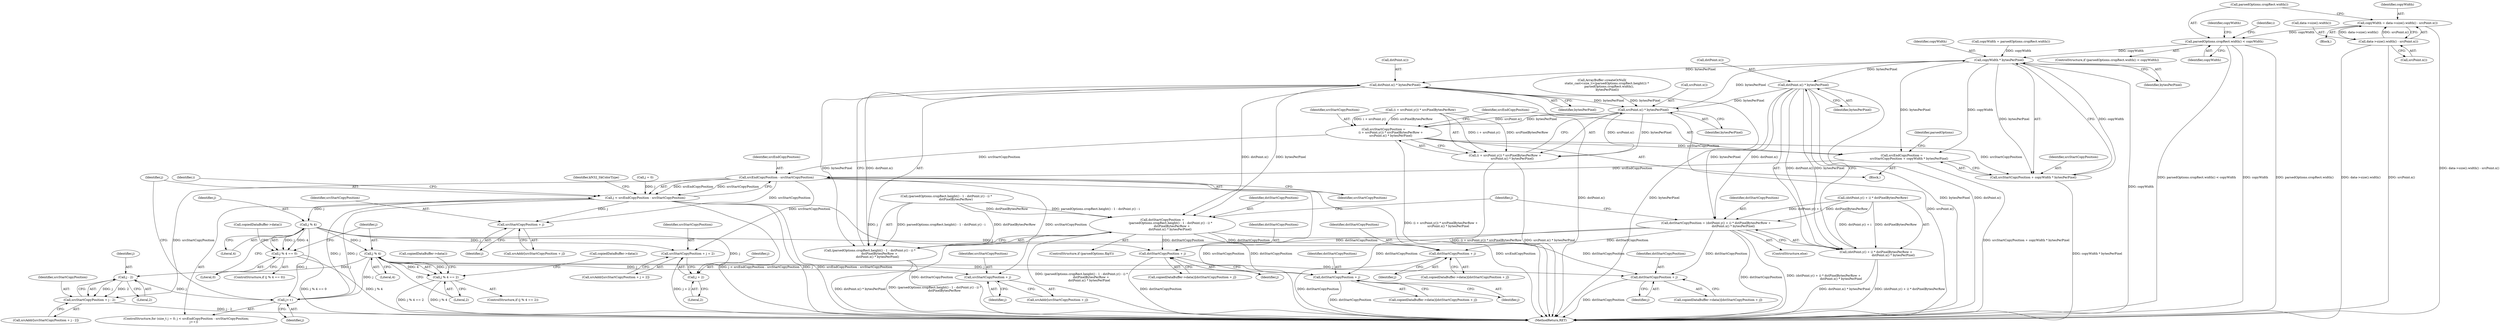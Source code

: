 digraph "0_Chrome_d59a4441697f6253e7dc3f7ae5caad6e5fd2c778@API" {
"1000275" [label="(Call,copyWidth = data->size().width() - srcPoint.x())"];
"1000277" [label="(Call,data->size().width() - srcPoint.x())"];
"1000281" [label="(Call,parsedOptions.cropRect.width() < copyWidth)"];
"1000315" [label="(Call,copyWidth * bytesPerPixel)"];
"1000311" [label="(Call,srcEndCopyPosition =\n               srcStartCopyPosition + copyWidth * bytesPerPixel)"];
"1000357" [label="(Call,srcEndCopyPosition - srcStartCopyPosition)"];
"1000355" [label="(Call,j < srcEndCopyPosition - srcStartCopyPosition)"];
"1000360" [label="(Call,j++)"];
"1000370" [label="(Call,j % 4)"];
"1000369" [label="(Call,j % 4 == 0)"];
"1000377" [label="(Call,dstStartCopyPosition + j)"];
"1000382" [label="(Call,srcStartCopyPosition + j + 2)"];
"1000384" [label="(Call,j + 2)"];
"1000390" [label="(Call,j % 4)"];
"1000389" [label="(Call,j % 4 == 2)"];
"1000397" [label="(Call,dstStartCopyPosition + j)"];
"1000404" [label="(Call,j - 2)"];
"1000402" [label="(Call,srcStartCopyPosition + j - 2)"];
"1000411" [label="(Call,dstStartCopyPosition + j)"];
"1000416" [label="(Call,srcStartCopyPosition + j)"];
"1000424" [label="(Call,dstStartCopyPosition + j)"];
"1000429" [label="(Call,srcStartCopyPosition + j)"];
"1000313" [label="(Call,srcStartCopyPosition + copyWidth * bytesPerPixel)"];
"1000335" [label="(Call,dstPoint.x() * bytesPerPixel)"];
"1000307" [label="(Call,srcPoint.x() * bytesPerPixel)"];
"1000299" [label="(Call,srcStartCopyPosition =\n               (i + srcPoint.y()) * srcPixelBytesPerRow +\n               srcPoint.x() * bytesPerPixel)"];
"1000301" [label="(Call,(i + srcPoint.y()) * srcPixelBytesPerRow +\n               srcPoint.x() * bytesPerPixel)"];
"1000323" [label="(Call,dstStartCopyPosition =\n                 (parsedOptions.cropRect.height() - 1 - dstPoint.y() - i) *\n                    dstPixelBytesPerRow +\n                dstPoint.x() * bytesPerPixel)"];
"1000325" [label="(Call,(parsedOptions.cropRect.height() - 1 - dstPoint.y() - i) *\n                    dstPixelBytesPerRow +\n                dstPoint.x() * bytesPerPixel)"];
"1000347" [label="(Call,dstPoint.x() * bytesPerPixel)"];
"1000339" [label="(Call,dstStartCopyPosition = (dstPoint.y() + i) * dstPixelBytesPerRow +\n                                    dstPoint.x() * bytesPerPixel)"];
"1000341" [label="(Call,(dstPoint.y() + i) * dstPixelBytesPerRow +\n                                    dstPoint.x() * bytesPerPixel)"];
"1000357" [label="(Call,srcEndCopyPosition - srcStartCopyPosition)"];
"1000422" [label="(Call,copiedDataBuffer->data()[dstStartCopyPosition + j])"];
"1000371" [label="(Identifier,j)"];
"1000393" [label="(Literal,2)"];
"1000384" [label="(Call,j + 2)"];
"1000378" [label="(Identifier,dstStartCopyPosition)"];
"1000392" [label="(Literal,4)"];
"1000280" [label="(ControlStructure,if (parsedOptions.cropRect.width() < copyWidth))"];
"1000360" [label="(Call,j++)"];
"1000406" [label="(Literal,2)"];
"1000297" [label="(Block,)"];
"1000377" [label="(Call,dstStartCopyPosition + j)"];
"1000275" [label="(Call,copyWidth = data->size().width() - srcPoint.x())"];
"1000281" [label="(Call,parsedOptions.cropRect.width() < copyWidth)"];
"1000391" [label="(Identifier,j)"];
"1000390" [label="(Call,j % 4)"];
"1000396" [label="(Call,copiedDataBuffer->data())"];
"1000282" [label="(Call,parsedOptions.cropRect.width())"];
"1000312" [label="(Identifier,srcEndCopyPosition)"];
"1000398" [label="(Identifier,dstStartCopyPosition)"];
"1000410" [label="(Call,copiedDataBuffer->data())"];
"1000426" [label="(Identifier,j)"];
"1000278" [label="(Call,data->size().width())"];
"1000349" [label="(Identifier,bytesPerPixel)"];
"1000369" [label="(Call,j % 4 == 0)"];
"1000356" [label="(Identifier,j)"];
"1000380" [label="(Call,srcAddr[srcStartCopyPosition + j + 2])"];
"1000594" [label="(MethodReturn,RET)"];
"1000361" [label="(Identifier,j)"];
"1000300" [label="(Identifier,srcStartCopyPosition)"];
"1000382" [label="(Call,srcStartCopyPosition + j + 2)"];
"1000430" [label="(Identifier,srcStartCopyPosition)"];
"1000340" [label="(Identifier,dstStartCopyPosition)"];
"1000373" [label="(Literal,0)"];
"1000277" [label="(Call,data->size().width() - srcPoint.x())"];
"1000376" [label="(Call,copiedDataBuffer->data())"];
"1000339" [label="(Call,dstStartCopyPosition = (dstPoint.y() + i) * dstPixelBytesPerRow +\n                                    dstPoint.x() * bytesPerPixel)"];
"1000418" [label="(Identifier,j)"];
"1000309" [label="(Identifier,bytesPerPixel)"];
"1000283" [label="(Identifier,copyWidth)"];
"1000299" [label="(Call,srcStartCopyPosition =\n               (i + srcPoint.y()) * srcPixelBytesPerRow +\n               srcPoint.x() * bytesPerPixel)"];
"1000290" [label="(Identifier,i)"];
"1000205" [label="(Call,ArrayBuffer::createOrNull(\n          static_cast<size_t>(parsedOptions.cropRect.height()) *\n               parsedOptions.cropRect.width(),\n           bytesPerPixel))"];
"1000412" [label="(Identifier,dstStartCopyPosition)"];
"1000417" [label="(Identifier,srcStartCopyPosition)"];
"1000323" [label="(Call,dstStartCopyPosition =\n                 (parsedOptions.cropRect.height() - 1 - dstPoint.y() - i) *\n                    dstPixelBytesPerRow +\n                dstPoint.x() * bytesPerPixel)"];
"1000427" [label="(Call,srcAddr[srcStartCopyPosition + j])"];
"1000350" [label="(ControlStructure,for (size_t j = 0; j < srcEndCopyPosition - srcStartCopyPosition;\n                j++))"];
"1000307" [label="(Call,srcPoint.x() * bytesPerPixel)"];
"1000385" [label="(Identifier,j)"];
"1000411" [label="(Call,dstStartCopyPosition + j)"];
"1000359" [label="(Identifier,srcStartCopyPosition)"];
"1000399" [label="(Identifier,j)"];
"1000284" [label="(Call,copyWidth = parsedOptions.cropRect.width())"];
"1000375" [label="(Call,copiedDataBuffer->data()[dstStartCopyPosition + j])"];
"1000313" [label="(Call,srcStartCopyPosition + copyWidth * bytesPerPixel)"];
"1000342" [label="(Call,(dstPoint.y() + i) * dstPixelBytesPerRow)"];
"1000324" [label="(Identifier,dstStartCopyPosition)"];
"1000403" [label="(Identifier,srcStartCopyPosition)"];
"1000352" [label="(Call,j = 0)"];
"1000370" [label="(Call,j % 4)"];
"1000302" [label="(Call,(i + srcPoint.y()) * srcPixelBytesPerRow)"];
"1000311" [label="(Call,srcEndCopyPosition =\n               srcStartCopyPosition + copyWidth * bytesPerPixel)"];
"1000424" [label="(Call,dstStartCopyPosition + j)"];
"1000413" [label="(Identifier,j)"];
"1000315" [label="(Call,copyWidth * bytesPerPixel)"];
"1000279" [label="(Call,srcPoint.x())"];
"1000317" [label="(Identifier,bytesPerPixel)"];
"1000395" [label="(Call,copiedDataBuffer->data()[dstStartCopyPosition + j])"];
"1000296" [label="(Identifier,i)"];
"1000358" [label="(Identifier,srcEndCopyPosition)"];
"1000314" [label="(Identifier,srcStartCopyPosition)"];
"1000338" [label="(ControlStructure,else)"];
"1000348" [label="(Call,dstPoint.x())"];
"1000429" [label="(Call,srcStartCopyPosition + j)"];
"1000325" [label="(Call,(parsedOptions.cropRect.height() - 1 - dstPoint.y() - i) *\n                    dstPixelBytesPerRow +\n                dstPoint.x() * bytesPerPixel)"];
"1000431" [label="(Identifier,j)"];
"1000409" [label="(Call,copiedDataBuffer->data()[dstStartCopyPosition + j])"];
"1000388" [label="(ControlStructure,if (j % 4 == 2))"];
"1000397" [label="(Call,dstStartCopyPosition + j)"];
"1000326" [label="(Call,(parsedOptions.cropRect.height() - 1 - dstPoint.y() - i) *\n                    dstPixelBytesPerRow)"];
"1000386" [label="(Literal,2)"];
"1000365" [label="(Identifier,kN32_SkColorType)"];
"1000425" [label="(Identifier,dstStartCopyPosition)"];
"1000416" [label="(Call,srcStartCopyPosition + j)"];
"1000402" [label="(Call,srcStartCopyPosition + j - 2)"];
"1000383" [label="(Identifier,srcStartCopyPosition)"];
"1000389" [label="(Call,j % 4 == 2)"];
"1000372" [label="(Literal,4)"];
"1000404" [label="(Call,j - 2)"];
"1000341" [label="(Call,(dstPoint.y() + i) * dstPixelBytesPerRow +\n                                    dstPoint.x() * bytesPerPixel)"];
"1000301" [label="(Call,(i + srcPoint.y()) * srcPixelBytesPerRow +\n               srcPoint.x() * bytesPerPixel)"];
"1000347" [label="(Call,dstPoint.x() * bytesPerPixel)"];
"1000335" [label="(Call,dstPoint.x() * bytesPerPixel)"];
"1000400" [label="(Call,srcAddr[srcStartCopyPosition + j - 2])"];
"1000355" [label="(Call,j < srcEndCopyPosition - srcStartCopyPosition)"];
"1000337" [label="(Identifier,bytesPerPixel)"];
"1000379" [label="(Identifier,j)"];
"1000308" [label="(Call,srcPoint.x())"];
"1000285" [label="(Identifier,copyWidth)"];
"1000316" [label="(Identifier,copyWidth)"];
"1000321" [label="(Identifier,parsedOptions)"];
"1000414" [label="(Call,srcAddr[srcStartCopyPosition + j])"];
"1000319" [label="(ControlStructure,if (parsedOptions.flipY))"];
"1000336" [label="(Call,dstPoint.x())"];
"1000353" [label="(Identifier,j)"];
"1000276" [label="(Identifier,copyWidth)"];
"1000226" [label="(Block,)"];
"1000368" [label="(ControlStructure,if (j % 4 == 0))"];
"1000405" [label="(Identifier,j)"];
"1000275" -> "1000226"  [label="AST: "];
"1000275" -> "1000277"  [label="CFG: "];
"1000276" -> "1000275"  [label="AST: "];
"1000277" -> "1000275"  [label="AST: "];
"1000282" -> "1000275"  [label="CFG: "];
"1000275" -> "1000594"  [label="DDG: data->size().width() - srcPoint.x()"];
"1000277" -> "1000275"  [label="DDG: data->size().width()"];
"1000277" -> "1000275"  [label="DDG: srcPoint.x()"];
"1000275" -> "1000281"  [label="DDG: copyWidth"];
"1000277" -> "1000279"  [label="CFG: "];
"1000278" -> "1000277"  [label="AST: "];
"1000279" -> "1000277"  [label="AST: "];
"1000277" -> "1000594"  [label="DDG: data->size().width()"];
"1000277" -> "1000594"  [label="DDG: srcPoint.x()"];
"1000281" -> "1000280"  [label="AST: "];
"1000281" -> "1000283"  [label="CFG: "];
"1000282" -> "1000281"  [label="AST: "];
"1000283" -> "1000281"  [label="AST: "];
"1000285" -> "1000281"  [label="CFG: "];
"1000290" -> "1000281"  [label="CFG: "];
"1000281" -> "1000594"  [label="DDG: parsedOptions.cropRect.width()"];
"1000281" -> "1000594"  [label="DDG: parsedOptions.cropRect.width() < copyWidth"];
"1000281" -> "1000594"  [label="DDG: copyWidth"];
"1000281" -> "1000315"  [label="DDG: copyWidth"];
"1000315" -> "1000313"  [label="AST: "];
"1000315" -> "1000317"  [label="CFG: "];
"1000316" -> "1000315"  [label="AST: "];
"1000317" -> "1000315"  [label="AST: "];
"1000313" -> "1000315"  [label="CFG: "];
"1000315" -> "1000594"  [label="DDG: copyWidth"];
"1000315" -> "1000311"  [label="DDG: copyWidth"];
"1000315" -> "1000311"  [label="DDG: bytesPerPixel"];
"1000315" -> "1000313"  [label="DDG: copyWidth"];
"1000315" -> "1000313"  [label="DDG: bytesPerPixel"];
"1000284" -> "1000315"  [label="DDG: copyWidth"];
"1000307" -> "1000315"  [label="DDG: bytesPerPixel"];
"1000315" -> "1000335"  [label="DDG: bytesPerPixel"];
"1000315" -> "1000347"  [label="DDG: bytesPerPixel"];
"1000311" -> "1000297"  [label="AST: "];
"1000311" -> "1000313"  [label="CFG: "];
"1000312" -> "1000311"  [label="AST: "];
"1000313" -> "1000311"  [label="AST: "];
"1000321" -> "1000311"  [label="CFG: "];
"1000311" -> "1000594"  [label="DDG: srcStartCopyPosition + copyWidth * bytesPerPixel"];
"1000299" -> "1000311"  [label="DDG: srcStartCopyPosition"];
"1000311" -> "1000357"  [label="DDG: srcEndCopyPosition"];
"1000357" -> "1000355"  [label="AST: "];
"1000357" -> "1000359"  [label="CFG: "];
"1000358" -> "1000357"  [label="AST: "];
"1000359" -> "1000357"  [label="AST: "];
"1000355" -> "1000357"  [label="CFG: "];
"1000357" -> "1000594"  [label="DDG: srcEndCopyPosition"];
"1000357" -> "1000594"  [label="DDG: srcStartCopyPosition"];
"1000357" -> "1000355"  [label="DDG: srcEndCopyPosition"];
"1000357" -> "1000355"  [label="DDG: srcStartCopyPosition"];
"1000299" -> "1000357"  [label="DDG: srcStartCopyPosition"];
"1000357" -> "1000382"  [label="DDG: srcStartCopyPosition"];
"1000357" -> "1000402"  [label="DDG: srcStartCopyPosition"];
"1000357" -> "1000416"  [label="DDG: srcStartCopyPosition"];
"1000357" -> "1000429"  [label="DDG: srcStartCopyPosition"];
"1000355" -> "1000350"  [label="AST: "];
"1000356" -> "1000355"  [label="AST: "];
"1000365" -> "1000355"  [label="CFG: "];
"1000296" -> "1000355"  [label="CFG: "];
"1000355" -> "1000594"  [label="DDG: j"];
"1000355" -> "1000594"  [label="DDG: srcEndCopyPosition - srcStartCopyPosition"];
"1000355" -> "1000594"  [label="DDG: j < srcEndCopyPosition - srcStartCopyPosition"];
"1000360" -> "1000355"  [label="DDG: j"];
"1000352" -> "1000355"  [label="DDG: j"];
"1000355" -> "1000360"  [label="DDG: j"];
"1000355" -> "1000370"  [label="DDG: j"];
"1000355" -> "1000424"  [label="DDG: j"];
"1000355" -> "1000429"  [label="DDG: j"];
"1000360" -> "1000350"  [label="AST: "];
"1000360" -> "1000361"  [label="CFG: "];
"1000361" -> "1000360"  [label="AST: "];
"1000356" -> "1000360"  [label="CFG: "];
"1000404" -> "1000360"  [label="DDG: j"];
"1000390" -> "1000360"  [label="DDG: j"];
"1000370" -> "1000360"  [label="DDG: j"];
"1000370" -> "1000369"  [label="AST: "];
"1000370" -> "1000372"  [label="CFG: "];
"1000371" -> "1000370"  [label="AST: "];
"1000372" -> "1000370"  [label="AST: "];
"1000373" -> "1000370"  [label="CFG: "];
"1000370" -> "1000369"  [label="DDG: j"];
"1000370" -> "1000369"  [label="DDG: 4"];
"1000370" -> "1000377"  [label="DDG: j"];
"1000370" -> "1000382"  [label="DDG: j"];
"1000370" -> "1000384"  [label="DDG: j"];
"1000370" -> "1000390"  [label="DDG: j"];
"1000369" -> "1000368"  [label="AST: "];
"1000369" -> "1000373"  [label="CFG: "];
"1000373" -> "1000369"  [label="AST: "];
"1000376" -> "1000369"  [label="CFG: "];
"1000391" -> "1000369"  [label="CFG: "];
"1000369" -> "1000594"  [label="DDG: j % 4 == 0"];
"1000369" -> "1000594"  [label="DDG: j % 4"];
"1000377" -> "1000375"  [label="AST: "];
"1000377" -> "1000379"  [label="CFG: "];
"1000378" -> "1000377"  [label="AST: "];
"1000379" -> "1000377"  [label="AST: "];
"1000375" -> "1000377"  [label="CFG: "];
"1000377" -> "1000594"  [label="DDG: dstStartCopyPosition"];
"1000339" -> "1000377"  [label="DDG: dstStartCopyPosition"];
"1000323" -> "1000377"  [label="DDG: dstStartCopyPosition"];
"1000382" -> "1000380"  [label="AST: "];
"1000382" -> "1000384"  [label="CFG: "];
"1000383" -> "1000382"  [label="AST: "];
"1000384" -> "1000382"  [label="AST: "];
"1000380" -> "1000382"  [label="CFG: "];
"1000382" -> "1000594"  [label="DDG: j + 2"];
"1000384" -> "1000386"  [label="CFG: "];
"1000385" -> "1000384"  [label="AST: "];
"1000386" -> "1000384"  [label="AST: "];
"1000390" -> "1000389"  [label="AST: "];
"1000390" -> "1000392"  [label="CFG: "];
"1000391" -> "1000390"  [label="AST: "];
"1000392" -> "1000390"  [label="AST: "];
"1000393" -> "1000390"  [label="CFG: "];
"1000390" -> "1000389"  [label="DDG: j"];
"1000390" -> "1000389"  [label="DDG: 4"];
"1000390" -> "1000397"  [label="DDG: j"];
"1000390" -> "1000404"  [label="DDG: j"];
"1000390" -> "1000411"  [label="DDG: j"];
"1000390" -> "1000416"  [label="DDG: j"];
"1000389" -> "1000388"  [label="AST: "];
"1000389" -> "1000393"  [label="CFG: "];
"1000393" -> "1000389"  [label="AST: "];
"1000396" -> "1000389"  [label="CFG: "];
"1000410" -> "1000389"  [label="CFG: "];
"1000389" -> "1000594"  [label="DDG: j % 4 == 2"];
"1000389" -> "1000594"  [label="DDG: j % 4"];
"1000397" -> "1000395"  [label="AST: "];
"1000397" -> "1000399"  [label="CFG: "];
"1000398" -> "1000397"  [label="AST: "];
"1000399" -> "1000397"  [label="AST: "];
"1000395" -> "1000397"  [label="CFG: "];
"1000397" -> "1000594"  [label="DDG: dstStartCopyPosition"];
"1000339" -> "1000397"  [label="DDG: dstStartCopyPosition"];
"1000323" -> "1000397"  [label="DDG: dstStartCopyPosition"];
"1000404" -> "1000402"  [label="AST: "];
"1000404" -> "1000406"  [label="CFG: "];
"1000405" -> "1000404"  [label="AST: "];
"1000406" -> "1000404"  [label="AST: "];
"1000402" -> "1000404"  [label="CFG: "];
"1000404" -> "1000402"  [label="DDG: j"];
"1000404" -> "1000402"  [label="DDG: 2"];
"1000402" -> "1000400"  [label="AST: "];
"1000403" -> "1000402"  [label="AST: "];
"1000400" -> "1000402"  [label="CFG: "];
"1000402" -> "1000594"  [label="DDG: j - 2"];
"1000411" -> "1000409"  [label="AST: "];
"1000411" -> "1000413"  [label="CFG: "];
"1000412" -> "1000411"  [label="AST: "];
"1000413" -> "1000411"  [label="AST: "];
"1000409" -> "1000411"  [label="CFG: "];
"1000411" -> "1000594"  [label="DDG: dstStartCopyPosition"];
"1000339" -> "1000411"  [label="DDG: dstStartCopyPosition"];
"1000323" -> "1000411"  [label="DDG: dstStartCopyPosition"];
"1000416" -> "1000414"  [label="AST: "];
"1000416" -> "1000418"  [label="CFG: "];
"1000417" -> "1000416"  [label="AST: "];
"1000418" -> "1000416"  [label="AST: "];
"1000414" -> "1000416"  [label="CFG: "];
"1000424" -> "1000422"  [label="AST: "];
"1000424" -> "1000426"  [label="CFG: "];
"1000425" -> "1000424"  [label="AST: "];
"1000426" -> "1000424"  [label="AST: "];
"1000422" -> "1000424"  [label="CFG: "];
"1000424" -> "1000594"  [label="DDG: dstStartCopyPosition"];
"1000339" -> "1000424"  [label="DDG: dstStartCopyPosition"];
"1000323" -> "1000424"  [label="DDG: dstStartCopyPosition"];
"1000429" -> "1000427"  [label="AST: "];
"1000429" -> "1000431"  [label="CFG: "];
"1000430" -> "1000429"  [label="AST: "];
"1000431" -> "1000429"  [label="AST: "];
"1000427" -> "1000429"  [label="CFG: "];
"1000314" -> "1000313"  [label="AST: "];
"1000313" -> "1000594"  [label="DDG: copyWidth * bytesPerPixel"];
"1000299" -> "1000313"  [label="DDG: srcStartCopyPosition"];
"1000335" -> "1000325"  [label="AST: "];
"1000335" -> "1000337"  [label="CFG: "];
"1000336" -> "1000335"  [label="AST: "];
"1000337" -> "1000335"  [label="AST: "];
"1000325" -> "1000335"  [label="CFG: "];
"1000335" -> "1000594"  [label="DDG: dstPoint.x()"];
"1000335" -> "1000594"  [label="DDG: bytesPerPixel"];
"1000335" -> "1000307"  [label="DDG: bytesPerPixel"];
"1000335" -> "1000323"  [label="DDG: dstPoint.x()"];
"1000335" -> "1000323"  [label="DDG: bytesPerPixel"];
"1000335" -> "1000325"  [label="DDG: dstPoint.x()"];
"1000335" -> "1000325"  [label="DDG: bytesPerPixel"];
"1000307" -> "1000301"  [label="AST: "];
"1000307" -> "1000309"  [label="CFG: "];
"1000308" -> "1000307"  [label="AST: "];
"1000309" -> "1000307"  [label="AST: "];
"1000301" -> "1000307"  [label="CFG: "];
"1000307" -> "1000594"  [label="DDG: srcPoint.x()"];
"1000307" -> "1000299"  [label="DDG: srcPoint.x()"];
"1000307" -> "1000299"  [label="DDG: bytesPerPixel"];
"1000307" -> "1000301"  [label="DDG: srcPoint.x()"];
"1000307" -> "1000301"  [label="DDG: bytesPerPixel"];
"1000347" -> "1000307"  [label="DDG: bytesPerPixel"];
"1000205" -> "1000307"  [label="DDG: bytesPerPixel"];
"1000299" -> "1000297"  [label="AST: "];
"1000299" -> "1000301"  [label="CFG: "];
"1000300" -> "1000299"  [label="AST: "];
"1000301" -> "1000299"  [label="AST: "];
"1000312" -> "1000299"  [label="CFG: "];
"1000299" -> "1000594"  [label="DDG: (i + srcPoint.y()) * srcPixelBytesPerRow +\n               srcPoint.x() * bytesPerPixel"];
"1000302" -> "1000299"  [label="DDG: i + srcPoint.y()"];
"1000302" -> "1000299"  [label="DDG: srcPixelBytesPerRow"];
"1000302" -> "1000301"  [label="AST: "];
"1000301" -> "1000594"  [label="DDG: srcPoint.x() * bytesPerPixel"];
"1000301" -> "1000594"  [label="DDG: (i + srcPoint.y()) * srcPixelBytesPerRow"];
"1000302" -> "1000301"  [label="DDG: i + srcPoint.y()"];
"1000302" -> "1000301"  [label="DDG: srcPixelBytesPerRow"];
"1000323" -> "1000319"  [label="AST: "];
"1000323" -> "1000325"  [label="CFG: "];
"1000324" -> "1000323"  [label="AST: "];
"1000325" -> "1000323"  [label="AST: "];
"1000353" -> "1000323"  [label="CFG: "];
"1000323" -> "1000594"  [label="DDG: dstStartCopyPosition"];
"1000323" -> "1000594"  [label="DDG: (parsedOptions.cropRect.height() - 1 - dstPoint.y() - i) *\n                    dstPixelBytesPerRow +\n                dstPoint.x() * bytesPerPixel"];
"1000326" -> "1000323"  [label="DDG: parsedOptions.cropRect.height() - 1 - dstPoint.y() - i"];
"1000326" -> "1000323"  [label="DDG: dstPixelBytesPerRow"];
"1000326" -> "1000325"  [label="AST: "];
"1000325" -> "1000594"  [label="DDG: (parsedOptions.cropRect.height() - 1 - dstPoint.y() - i) *\n                    dstPixelBytesPerRow"];
"1000325" -> "1000594"  [label="DDG: dstPoint.x() * bytesPerPixel"];
"1000326" -> "1000325"  [label="DDG: parsedOptions.cropRect.height() - 1 - dstPoint.y() - i"];
"1000326" -> "1000325"  [label="DDG: dstPixelBytesPerRow"];
"1000347" -> "1000341"  [label="AST: "];
"1000347" -> "1000349"  [label="CFG: "];
"1000348" -> "1000347"  [label="AST: "];
"1000349" -> "1000347"  [label="AST: "];
"1000341" -> "1000347"  [label="CFG: "];
"1000347" -> "1000594"  [label="DDG: bytesPerPixel"];
"1000347" -> "1000594"  [label="DDG: dstPoint.x()"];
"1000347" -> "1000339"  [label="DDG: dstPoint.x()"];
"1000347" -> "1000339"  [label="DDG: bytesPerPixel"];
"1000347" -> "1000341"  [label="DDG: dstPoint.x()"];
"1000347" -> "1000341"  [label="DDG: bytesPerPixel"];
"1000339" -> "1000338"  [label="AST: "];
"1000339" -> "1000341"  [label="CFG: "];
"1000340" -> "1000339"  [label="AST: "];
"1000341" -> "1000339"  [label="AST: "];
"1000353" -> "1000339"  [label="CFG: "];
"1000339" -> "1000594"  [label="DDG: dstStartCopyPosition"];
"1000339" -> "1000594"  [label="DDG: (dstPoint.y() + i) * dstPixelBytesPerRow +\n                                    dstPoint.x() * bytesPerPixel"];
"1000342" -> "1000339"  [label="DDG: dstPoint.y() + i"];
"1000342" -> "1000339"  [label="DDG: dstPixelBytesPerRow"];
"1000342" -> "1000341"  [label="AST: "];
"1000341" -> "1000594"  [label="DDG: dstPoint.x() * bytesPerPixel"];
"1000341" -> "1000594"  [label="DDG: (dstPoint.y() + i) * dstPixelBytesPerRow"];
"1000342" -> "1000341"  [label="DDG: dstPoint.y() + i"];
"1000342" -> "1000341"  [label="DDG: dstPixelBytesPerRow"];
}
